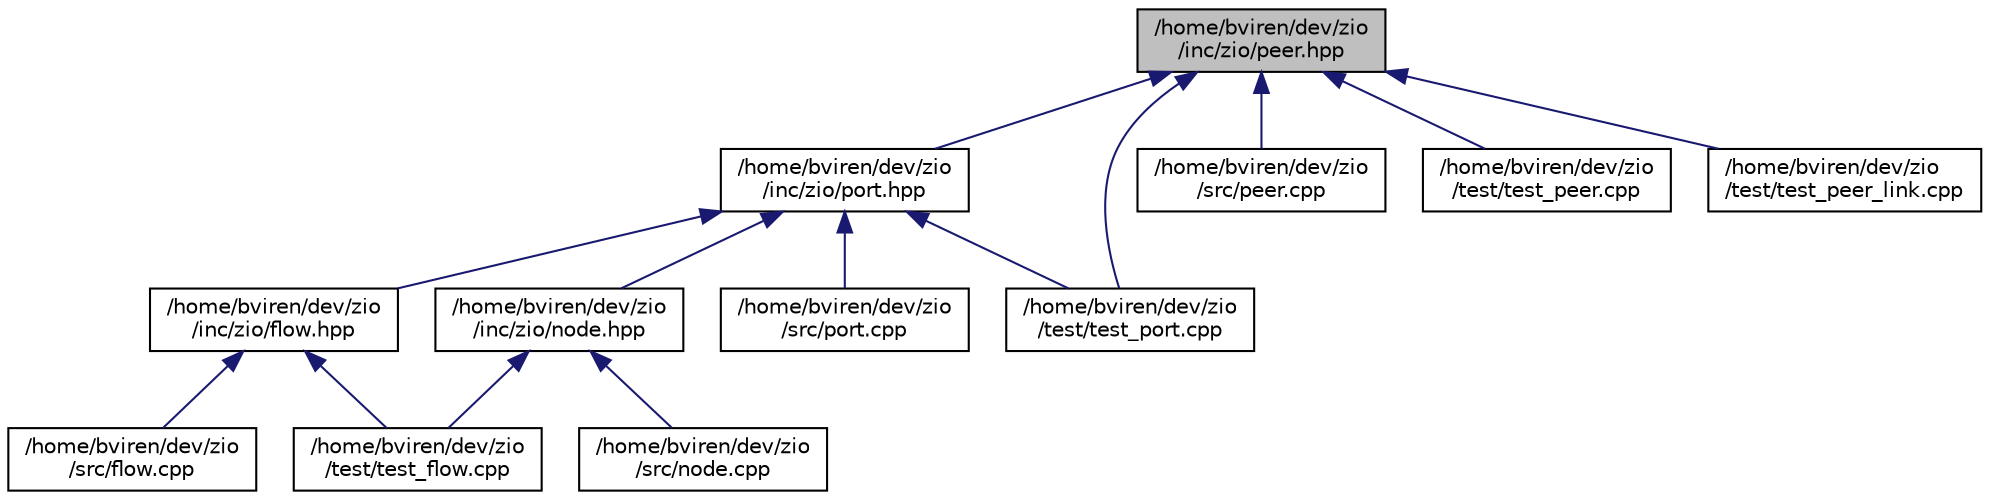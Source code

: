 digraph "/home/bviren/dev/zio/inc/zio/peer.hpp"
{
  edge [fontname="Helvetica",fontsize="10",labelfontname="Helvetica",labelfontsize="10"];
  node [fontname="Helvetica",fontsize="10",shape=record];
  Node5 [label="/home/bviren/dev/zio\l/inc/zio/peer.hpp",height=0.2,width=0.4,color="black", fillcolor="grey75", style="filled", fontcolor="black"];
  Node5 -> Node6 [dir="back",color="midnightblue",fontsize="10",style="solid",fontname="Helvetica"];
  Node6 [label="/home/bviren/dev/zio\l/inc/zio/port.hpp",height=0.2,width=0.4,color="black", fillcolor="white", style="filled",URL="$port_8hpp.html"];
  Node6 -> Node7 [dir="back",color="midnightblue",fontsize="10",style="solid",fontname="Helvetica"];
  Node7 [label="/home/bviren/dev/zio\l/inc/zio/flow.hpp",height=0.2,width=0.4,color="black", fillcolor="white", style="filled",URL="$flow_8hpp.html"];
  Node7 -> Node8 [dir="back",color="midnightblue",fontsize="10",style="solid",fontname="Helvetica"];
  Node8 [label="/home/bviren/dev/zio\l/src/flow.cpp",height=0.2,width=0.4,color="black", fillcolor="white", style="filled",URL="$flow_8cpp.html"];
  Node7 -> Node9 [dir="back",color="midnightblue",fontsize="10",style="solid",fontname="Helvetica"];
  Node9 [label="/home/bviren/dev/zio\l/test/test_flow.cpp",height=0.2,width=0.4,color="black", fillcolor="white", style="filled",URL="$test__flow_8cpp.html"];
  Node6 -> Node10 [dir="back",color="midnightblue",fontsize="10",style="solid",fontname="Helvetica"];
  Node10 [label="/home/bviren/dev/zio\l/inc/zio/node.hpp",height=0.2,width=0.4,color="black", fillcolor="white", style="filled",URL="$node_8hpp.html"];
  Node10 -> Node11 [dir="back",color="midnightblue",fontsize="10",style="solid",fontname="Helvetica"];
  Node11 [label="/home/bviren/dev/zio\l/src/node.cpp",height=0.2,width=0.4,color="black", fillcolor="white", style="filled",URL="$node_8cpp.html"];
  Node10 -> Node9 [dir="back",color="midnightblue",fontsize="10",style="solid",fontname="Helvetica"];
  Node6 -> Node12 [dir="back",color="midnightblue",fontsize="10",style="solid",fontname="Helvetica"];
  Node12 [label="/home/bviren/dev/zio\l/src/port.cpp",height=0.2,width=0.4,color="black", fillcolor="white", style="filled",URL="$port_8cpp.html"];
  Node6 -> Node13 [dir="back",color="midnightblue",fontsize="10",style="solid",fontname="Helvetica"];
  Node13 [label="/home/bviren/dev/zio\l/test/test_port.cpp",height=0.2,width=0.4,color="black", fillcolor="white", style="filled",URL="$test__port_8cpp.html"];
  Node5 -> Node14 [dir="back",color="midnightblue",fontsize="10",style="solid",fontname="Helvetica"];
  Node14 [label="/home/bviren/dev/zio\l/src/peer.cpp",height=0.2,width=0.4,color="black", fillcolor="white", style="filled",URL="$peer_8cpp.html"];
  Node5 -> Node15 [dir="back",color="midnightblue",fontsize="10",style="solid",fontname="Helvetica"];
  Node15 [label="/home/bviren/dev/zio\l/test/test_peer.cpp",height=0.2,width=0.4,color="black", fillcolor="white", style="filled",URL="$test__peer_8cpp.html"];
  Node5 -> Node16 [dir="back",color="midnightblue",fontsize="10",style="solid",fontname="Helvetica"];
  Node16 [label="/home/bviren/dev/zio\l/test/test_peer_link.cpp",height=0.2,width=0.4,color="black", fillcolor="white", style="filled",URL="$test__peer__link_8cpp.html"];
  Node5 -> Node13 [dir="back",color="midnightblue",fontsize="10",style="solid",fontname="Helvetica"];
}
